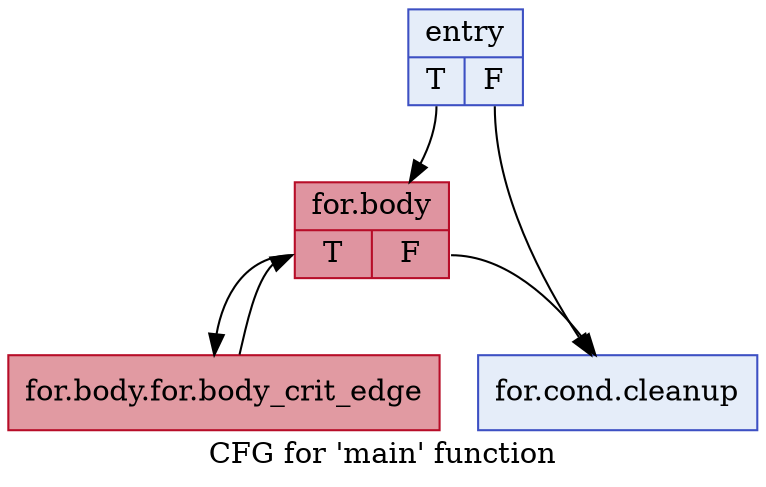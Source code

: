 digraph "CFG for 'main' function" {
	label="CFG for 'main' function";

	Node0x5604edbfc010 [shape=record,color="#3d50c3ff", style=filled, fillcolor="#c5d6f270",label="{entry|{<s0>T|<s1>F}}"];
	Node0x5604edbfc010:s0 -> Node0x5604edbff730;
	Node0x5604edbfc010:s1 -> Node0x5604edbff840;
	Node0x5604edbff840 [shape=record,color="#3d50c3ff", style=filled, fillcolor="#c5d6f270",label="{for.cond.cleanup}"];
	Node0x5604edbff730 [shape=record,color="#b70d28ff", style=filled, fillcolor="#b70d2870",label="{for.body|{<s0>T|<s1>F}}"];
	Node0x5604edbff730:s0 -> Node0x5604edc00160;
	Node0x5604edbff730:s1 -> Node0x5604edbff840;
	Node0x5604edc00160 [shape=record,color="#b70d28ff", style=filled, fillcolor="#bb1b2c70",label="{for.body.for.body_crit_edge}"];
	Node0x5604edc00160 -> Node0x5604edbff730;
}
